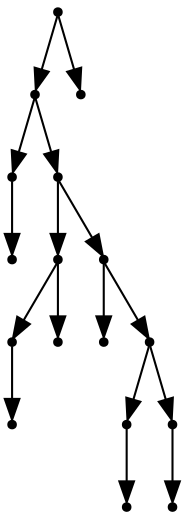 digraph {
  16 [shape=point];
  14 [shape=point];
  1 [shape=point];
  0 [shape=point];
  13 [shape=point];
  5 [shape=point];
  3 [shape=point];
  2 [shape=point];
  4 [shape=point];
  12 [shape=point];
  6 [shape=point];
  11 [shape=point];
  8 [shape=point];
  7 [shape=point];
  10 [shape=point];
  9 [shape=point];
  15 [shape=point];
16 -> 14;
14 -> 1;
1 -> 0;
14 -> 13;
13 -> 5;
5 -> 3;
3 -> 2;
5 -> 4;
13 -> 12;
12 -> 6;
12 -> 11;
11 -> 8;
8 -> 7;
11 -> 10;
10 -> 9;
16 -> 15;
}
